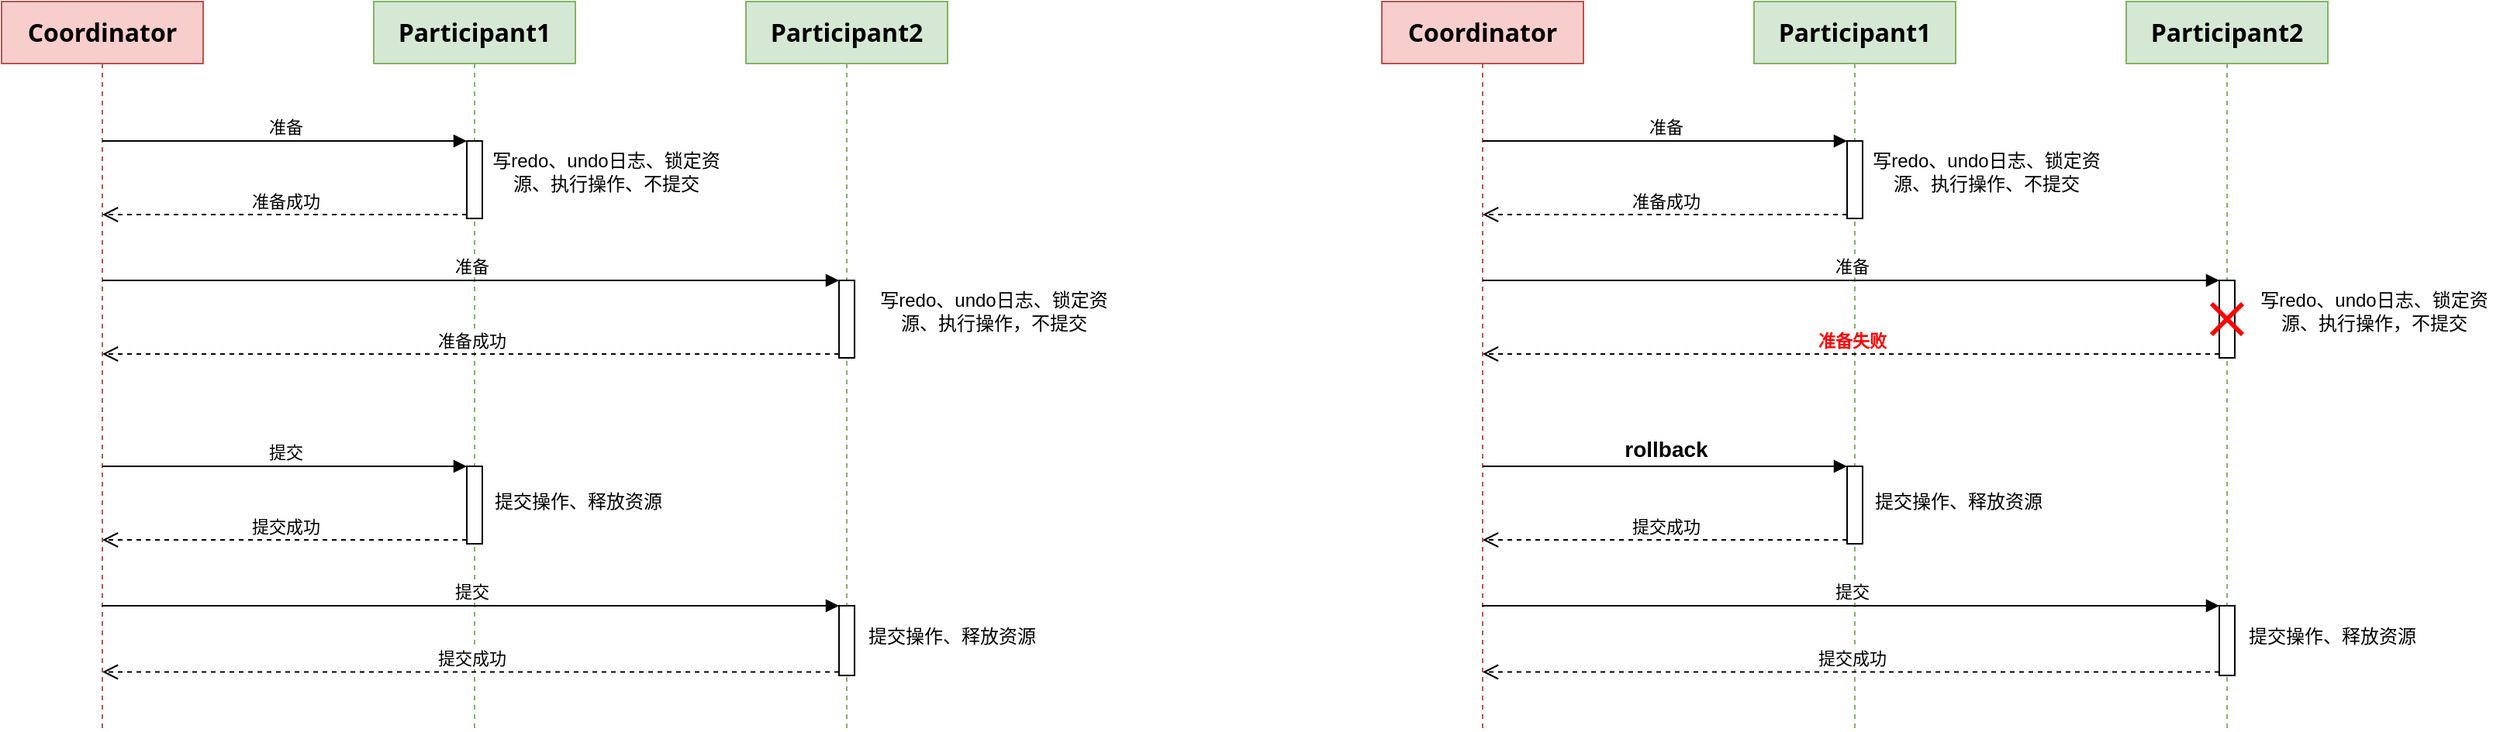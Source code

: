 <mxfile version="12.9.10" type="github">
  <diagram id="ItVh4f0J61LWQM_6799-" name="Page-1">
    <mxGraphModel dx="1232" dy="677" grid="1" gridSize="10" guides="1" tooltips="1" connect="1" arrows="1" fold="1" page="1" pageScale="1" pageWidth="827" pageHeight="1169" math="0" shadow="0">
      <root>
        <mxCell id="0" />
        <mxCell id="1" parent="0" />
        <mxCell id="soa0CNPoC3bioCPJzMiO-1" value="&lt;strong style=&quot;box-sizing: border-box ; font-family: &amp;#34;open sans&amp;#34; , &amp;#34;clear sans&amp;#34; , &amp;#34;helvetica neue&amp;#34; , &amp;#34;helvetica&amp;#34; , &amp;#34;arial&amp;#34; , sans-serif ; font-size: 16px&quot;&gt;&lt;span class=&quot;md-plain&quot; style=&quot;box-sizing: border-box&quot;&gt;Coordinator&lt;/span&gt;&lt;/strong&gt;" style="shape=umlLifeline;perimeter=lifelinePerimeter;whiteSpace=wrap;html=1;container=1;collapsible=0;recursiveResize=0;outlineConnect=0;fillColor=#f8cecc;strokeColor=#b85450;" vertex="1" parent="1">
          <mxGeometry x="30" y="210" width="130" height="470" as="geometry" />
        </mxCell>
        <mxCell id="soa0CNPoC3bioCPJzMiO-7" value="&lt;strong style=&quot;box-sizing: border-box ; font-family: &amp;#34;open sans&amp;#34; , &amp;#34;clear sans&amp;#34; , &amp;#34;helvetica neue&amp;#34; , &amp;#34;helvetica&amp;#34; , &amp;#34;arial&amp;#34; , sans-serif ; font-size: 16px ; text-align: left&quot;&gt;&lt;span class=&quot;md-plain&quot; style=&quot;box-sizing: border-box&quot;&gt;Participant1&lt;/span&gt;&lt;/strong&gt;" style="shape=umlLifeline;perimeter=lifelinePerimeter;whiteSpace=wrap;html=1;container=1;collapsible=0;recursiveResize=0;outlineConnect=0;fillColor=#d5e8d4;strokeColor=#82b366;" vertex="1" parent="1">
          <mxGeometry x="270" y="210" width="130" height="470" as="geometry" />
        </mxCell>
        <mxCell id="soa0CNPoC3bioCPJzMiO-9" value="" style="html=1;points=[];perimeter=orthogonalPerimeter;" vertex="1" parent="soa0CNPoC3bioCPJzMiO-7">
          <mxGeometry x="60" y="90" width="10" height="50" as="geometry" />
        </mxCell>
        <mxCell id="soa0CNPoC3bioCPJzMiO-18" value="" style="html=1;points=[];perimeter=orthogonalPerimeter;" vertex="1" parent="soa0CNPoC3bioCPJzMiO-7">
          <mxGeometry x="60" y="300" width="10" height="50" as="geometry" />
        </mxCell>
        <mxCell id="soa0CNPoC3bioCPJzMiO-8" value="&lt;strong style=&quot;box-sizing: border-box ; font-family: &amp;#34;open sans&amp;#34; , &amp;#34;clear sans&amp;#34; , &amp;#34;helvetica neue&amp;#34; , &amp;#34;helvetica&amp;#34; , &amp;#34;arial&amp;#34; , sans-serif ; font-size: 16px ; text-align: left&quot;&gt;&lt;span class=&quot;md-plain&quot; style=&quot;box-sizing: border-box&quot;&gt;Participant2&lt;/span&gt;&lt;/strong&gt;" style="shape=umlLifeline;perimeter=lifelinePerimeter;whiteSpace=wrap;html=1;container=1;collapsible=0;recursiveResize=0;outlineConnect=0;fillColor=#d5e8d4;strokeColor=#82b366;" vertex="1" parent="1">
          <mxGeometry x="510" y="210" width="130" height="470" as="geometry" />
        </mxCell>
        <mxCell id="soa0CNPoC3bioCPJzMiO-13" value="" style="html=1;points=[];perimeter=orthogonalPerimeter;" vertex="1" parent="soa0CNPoC3bioCPJzMiO-8">
          <mxGeometry x="60" y="180" width="10" height="50" as="geometry" />
        </mxCell>
        <mxCell id="soa0CNPoC3bioCPJzMiO-22" value="" style="html=1;points=[];perimeter=orthogonalPerimeter;" vertex="1" parent="soa0CNPoC3bioCPJzMiO-8">
          <mxGeometry x="60" y="390" width="10" height="45" as="geometry" />
        </mxCell>
        <mxCell id="soa0CNPoC3bioCPJzMiO-10" value="准备" style="html=1;verticalAlign=bottom;endArrow=block;entryX=0;entryY=0;" edge="1" target="soa0CNPoC3bioCPJzMiO-9" parent="1" source="soa0CNPoC3bioCPJzMiO-1">
          <mxGeometry relative="1" as="geometry">
            <mxPoint x="240" y="300" as="sourcePoint" />
          </mxGeometry>
        </mxCell>
        <mxCell id="soa0CNPoC3bioCPJzMiO-11" value="准备成功" style="html=1;verticalAlign=bottom;endArrow=open;dashed=1;endSize=8;exitX=0;exitY=0.95;" edge="1" source="soa0CNPoC3bioCPJzMiO-9" parent="1" target="soa0CNPoC3bioCPJzMiO-1">
          <mxGeometry relative="1" as="geometry">
            <mxPoint x="240" y="376" as="targetPoint" />
          </mxGeometry>
        </mxCell>
        <mxCell id="soa0CNPoC3bioCPJzMiO-12" value="写redo、undo日志、锁定资源、执行操作、不提交" style="text;html=1;strokeColor=none;fillColor=none;align=center;verticalAlign=middle;whiteSpace=wrap;rounded=0;" vertex="1" parent="1">
          <mxGeometry x="340" y="310" width="160" height="20" as="geometry" />
        </mxCell>
        <mxCell id="soa0CNPoC3bioCPJzMiO-14" value="准备" style="html=1;verticalAlign=bottom;endArrow=block;entryX=0;entryY=0;" edge="1" target="soa0CNPoC3bioCPJzMiO-13" parent="1" source="soa0CNPoC3bioCPJzMiO-1">
          <mxGeometry relative="1" as="geometry">
            <mxPoint x="500" y="380" as="sourcePoint" />
          </mxGeometry>
        </mxCell>
        <mxCell id="soa0CNPoC3bioCPJzMiO-15" value="准备成功" style="html=1;verticalAlign=bottom;endArrow=open;dashed=1;endSize=8;exitX=0;exitY=0.95;" edge="1" source="soa0CNPoC3bioCPJzMiO-13" parent="1" target="soa0CNPoC3bioCPJzMiO-1">
          <mxGeometry relative="1" as="geometry">
            <mxPoint x="500" y="456" as="targetPoint" />
          </mxGeometry>
        </mxCell>
        <mxCell id="soa0CNPoC3bioCPJzMiO-16" value="写redo、undo日志、锁定资源、执行操作，不提交" style="text;html=1;strokeColor=none;fillColor=none;align=center;verticalAlign=middle;whiteSpace=wrap;rounded=0;" vertex="1" parent="1">
          <mxGeometry x="590" y="400" width="160" height="20" as="geometry" />
        </mxCell>
        <mxCell id="soa0CNPoC3bioCPJzMiO-19" value="提交" style="html=1;verticalAlign=bottom;endArrow=block;entryX=0;entryY=0;" edge="1" target="soa0CNPoC3bioCPJzMiO-18" parent="1" source="soa0CNPoC3bioCPJzMiO-1">
          <mxGeometry relative="1" as="geometry">
            <mxPoint x="260" y="505" as="sourcePoint" />
          </mxGeometry>
        </mxCell>
        <mxCell id="soa0CNPoC3bioCPJzMiO-20" value="提交成功" style="html=1;verticalAlign=bottom;endArrow=open;dashed=1;endSize=8;exitX=0;exitY=0.95;" edge="1" source="soa0CNPoC3bioCPJzMiO-18" parent="1" target="soa0CNPoC3bioCPJzMiO-1">
          <mxGeometry relative="1" as="geometry">
            <mxPoint x="260" y="581" as="targetPoint" />
          </mxGeometry>
        </mxCell>
        <mxCell id="soa0CNPoC3bioCPJzMiO-21" value="提交操作、释放资源" style="text;html=1;strokeColor=none;fillColor=none;align=center;verticalAlign=middle;whiteSpace=wrap;rounded=0;" vertex="1" parent="1">
          <mxGeometry x="342" y="523" width="120" height="20" as="geometry" />
        </mxCell>
        <mxCell id="soa0CNPoC3bioCPJzMiO-23" value="提交" style="html=1;verticalAlign=bottom;endArrow=block;entryX=0;entryY=0;" edge="1" target="soa0CNPoC3bioCPJzMiO-22" parent="1">
          <mxGeometry relative="1" as="geometry">
            <mxPoint x="94.5" y="600" as="sourcePoint" />
          </mxGeometry>
        </mxCell>
        <mxCell id="soa0CNPoC3bioCPJzMiO-24" value="提交成功" style="html=1;verticalAlign=bottom;endArrow=open;dashed=1;endSize=8;exitX=0;exitY=0.95;" edge="1" source="soa0CNPoC3bioCPJzMiO-22" parent="1" target="soa0CNPoC3bioCPJzMiO-1">
          <mxGeometry relative="1" as="geometry">
            <mxPoint x="500" y="676" as="targetPoint" />
          </mxGeometry>
        </mxCell>
        <mxCell id="soa0CNPoC3bioCPJzMiO-25" value="提交操作、释放资源" style="text;html=1;strokeColor=none;fillColor=none;align=center;verticalAlign=middle;whiteSpace=wrap;rounded=0;" vertex="1" parent="1">
          <mxGeometry x="583" y="610" width="120" height="20" as="geometry" />
        </mxCell>
        <mxCell id="soa0CNPoC3bioCPJzMiO-26" value="&lt;strong style=&quot;box-sizing: border-box ; font-family: &amp;#34;open sans&amp;#34; , &amp;#34;clear sans&amp;#34; , &amp;#34;helvetica neue&amp;#34; , &amp;#34;helvetica&amp;#34; , &amp;#34;arial&amp;#34; , sans-serif ; font-size: 16px&quot;&gt;&lt;span class=&quot;md-plain&quot; style=&quot;box-sizing: border-box&quot;&gt;Coordinator&lt;/span&gt;&lt;/strong&gt;" style="shape=umlLifeline;perimeter=lifelinePerimeter;whiteSpace=wrap;html=1;container=1;collapsible=0;recursiveResize=0;outlineConnect=0;fillColor=#f8cecc;strokeColor=#b85450;" vertex="1" parent="1">
          <mxGeometry x="920" y="210" width="130" height="470" as="geometry" />
        </mxCell>
        <mxCell id="soa0CNPoC3bioCPJzMiO-27" value="&lt;strong style=&quot;box-sizing: border-box ; font-family: &amp;#34;open sans&amp;#34; , &amp;#34;clear sans&amp;#34; , &amp;#34;helvetica neue&amp;#34; , &amp;#34;helvetica&amp;#34; , &amp;#34;arial&amp;#34; , sans-serif ; font-size: 16px ; text-align: left&quot;&gt;&lt;span class=&quot;md-plain&quot; style=&quot;box-sizing: border-box&quot;&gt;Participant1&lt;/span&gt;&lt;/strong&gt;" style="shape=umlLifeline;perimeter=lifelinePerimeter;whiteSpace=wrap;html=1;container=1;collapsible=0;recursiveResize=0;outlineConnect=0;fillColor=#d5e8d4;strokeColor=#82b366;" vertex="1" parent="1">
          <mxGeometry x="1160" y="210" width="130" height="470" as="geometry" />
        </mxCell>
        <mxCell id="soa0CNPoC3bioCPJzMiO-28" value="" style="html=1;points=[];perimeter=orthogonalPerimeter;" vertex="1" parent="soa0CNPoC3bioCPJzMiO-27">
          <mxGeometry x="60" y="90" width="10" height="50" as="geometry" />
        </mxCell>
        <mxCell id="soa0CNPoC3bioCPJzMiO-29" value="" style="html=1;points=[];perimeter=orthogonalPerimeter;" vertex="1" parent="soa0CNPoC3bioCPJzMiO-27">
          <mxGeometry x="60" y="300" width="10" height="50" as="geometry" />
        </mxCell>
        <mxCell id="soa0CNPoC3bioCPJzMiO-30" value="&lt;strong style=&quot;box-sizing: border-box ; font-family: &amp;#34;open sans&amp;#34; , &amp;#34;clear sans&amp;#34; , &amp;#34;helvetica neue&amp;#34; , &amp;#34;helvetica&amp;#34; , &amp;#34;arial&amp;#34; , sans-serif ; font-size: 16px ; text-align: left&quot;&gt;&lt;span class=&quot;md-plain&quot; style=&quot;box-sizing: border-box&quot;&gt;Participant2&lt;/span&gt;&lt;/strong&gt;" style="shape=umlLifeline;perimeter=lifelinePerimeter;whiteSpace=wrap;html=1;container=1;collapsible=0;recursiveResize=0;outlineConnect=0;fillColor=#d5e8d4;strokeColor=#82b366;" vertex="1" parent="1">
          <mxGeometry x="1400" y="210" width="130" height="470" as="geometry" />
        </mxCell>
        <mxCell id="soa0CNPoC3bioCPJzMiO-31" value="" style="html=1;points=[];perimeter=orthogonalPerimeter;" vertex="1" parent="soa0CNPoC3bioCPJzMiO-30">
          <mxGeometry x="60" y="180" width="10" height="50" as="geometry" />
        </mxCell>
        <mxCell id="soa0CNPoC3bioCPJzMiO-32" value="" style="html=1;points=[];perimeter=orthogonalPerimeter;" vertex="1" parent="soa0CNPoC3bioCPJzMiO-30">
          <mxGeometry x="60" y="390" width="10" height="45" as="geometry" />
        </mxCell>
        <mxCell id="soa0CNPoC3bioCPJzMiO-47" value="" style="shape=umlDestroy;whiteSpace=wrap;html=1;strokeWidth=3;strokeColor=#FF0000;" vertex="1" parent="soa0CNPoC3bioCPJzMiO-30">
          <mxGeometry x="55" y="195" width="20" height="20" as="geometry" />
        </mxCell>
        <mxCell id="soa0CNPoC3bioCPJzMiO-33" value="准备" style="html=1;verticalAlign=bottom;endArrow=block;entryX=0;entryY=0;" edge="1" parent="1" source="soa0CNPoC3bioCPJzMiO-26" target="soa0CNPoC3bioCPJzMiO-28">
          <mxGeometry relative="1" as="geometry">
            <mxPoint x="1130" y="300" as="sourcePoint" />
          </mxGeometry>
        </mxCell>
        <mxCell id="soa0CNPoC3bioCPJzMiO-34" value="准备成功" style="html=1;verticalAlign=bottom;endArrow=open;dashed=1;endSize=8;exitX=0;exitY=0.95;" edge="1" parent="1" source="soa0CNPoC3bioCPJzMiO-28" target="soa0CNPoC3bioCPJzMiO-26">
          <mxGeometry relative="1" as="geometry">
            <mxPoint x="1130" y="376" as="targetPoint" />
          </mxGeometry>
        </mxCell>
        <mxCell id="soa0CNPoC3bioCPJzMiO-35" value="写redo、undo日志、锁定资源、执行操作、不提交" style="text;html=1;strokeColor=none;fillColor=none;align=center;verticalAlign=middle;whiteSpace=wrap;rounded=0;" vertex="1" parent="1">
          <mxGeometry x="1230" y="310" width="160" height="20" as="geometry" />
        </mxCell>
        <mxCell id="soa0CNPoC3bioCPJzMiO-36" value="准备" style="html=1;verticalAlign=bottom;endArrow=block;entryX=0;entryY=0;" edge="1" parent="1" source="soa0CNPoC3bioCPJzMiO-26" target="soa0CNPoC3bioCPJzMiO-31">
          <mxGeometry relative="1" as="geometry">
            <mxPoint x="1390" y="380" as="sourcePoint" />
          </mxGeometry>
        </mxCell>
        <mxCell id="soa0CNPoC3bioCPJzMiO-37" value="&lt;font color=&quot;#ff0000&quot;&gt;&lt;b&gt;准备失败&lt;/b&gt;&lt;/font&gt;" style="html=1;verticalAlign=bottom;endArrow=open;dashed=1;endSize=8;exitX=0;exitY=0.95;" edge="1" parent="1" source="soa0CNPoC3bioCPJzMiO-31" target="soa0CNPoC3bioCPJzMiO-26">
          <mxGeometry relative="1" as="geometry">
            <mxPoint x="1390" y="456" as="targetPoint" />
          </mxGeometry>
        </mxCell>
        <mxCell id="soa0CNPoC3bioCPJzMiO-38" value="写redo、undo日志、锁定资源、执行操作，不提交" style="text;html=1;strokeColor=none;fillColor=none;align=center;verticalAlign=middle;whiteSpace=wrap;rounded=0;" vertex="1" parent="1">
          <mxGeometry x="1480" y="400" width="160" height="20" as="geometry" />
        </mxCell>
        <mxCell id="soa0CNPoC3bioCPJzMiO-39" value="&lt;b style=&quot;font-family: sans-serif ; font-size: 14px ; text-align: left&quot;&gt;rollback&lt;/b&gt;" style="html=1;verticalAlign=bottom;endArrow=block;entryX=0;entryY=0;" edge="1" parent="1" source="soa0CNPoC3bioCPJzMiO-26" target="soa0CNPoC3bioCPJzMiO-29">
          <mxGeometry relative="1" as="geometry">
            <mxPoint x="1150" y="505" as="sourcePoint" />
          </mxGeometry>
        </mxCell>
        <mxCell id="soa0CNPoC3bioCPJzMiO-40" value="提交成功" style="html=1;verticalAlign=bottom;endArrow=open;dashed=1;endSize=8;exitX=0;exitY=0.95;" edge="1" parent="1" source="soa0CNPoC3bioCPJzMiO-29" target="soa0CNPoC3bioCPJzMiO-26">
          <mxGeometry relative="1" as="geometry">
            <mxPoint x="1150" y="581" as="targetPoint" />
          </mxGeometry>
        </mxCell>
        <mxCell id="soa0CNPoC3bioCPJzMiO-41" value="提交操作、释放资源" style="text;html=1;strokeColor=none;fillColor=none;align=center;verticalAlign=middle;whiteSpace=wrap;rounded=0;" vertex="1" parent="1">
          <mxGeometry x="1232" y="523" width="120" height="20" as="geometry" />
        </mxCell>
        <mxCell id="soa0CNPoC3bioCPJzMiO-42" value="提交" style="html=1;verticalAlign=bottom;endArrow=block;entryX=0;entryY=0;" edge="1" parent="1" target="soa0CNPoC3bioCPJzMiO-32">
          <mxGeometry relative="1" as="geometry">
            <mxPoint x="984.5" y="600" as="sourcePoint" />
          </mxGeometry>
        </mxCell>
        <mxCell id="soa0CNPoC3bioCPJzMiO-43" value="提交成功" style="html=1;verticalAlign=bottom;endArrow=open;dashed=1;endSize=8;exitX=0;exitY=0.95;" edge="1" parent="1" source="soa0CNPoC3bioCPJzMiO-32" target="soa0CNPoC3bioCPJzMiO-26">
          <mxGeometry relative="1" as="geometry">
            <mxPoint x="1390" y="676" as="targetPoint" />
          </mxGeometry>
        </mxCell>
        <mxCell id="soa0CNPoC3bioCPJzMiO-44" value="提交操作、释放资源" style="text;html=1;strokeColor=none;fillColor=none;align=center;verticalAlign=middle;whiteSpace=wrap;rounded=0;" vertex="1" parent="1">
          <mxGeometry x="1473" y="610" width="120" height="20" as="geometry" />
        </mxCell>
      </root>
    </mxGraphModel>
  </diagram>
</mxfile>
